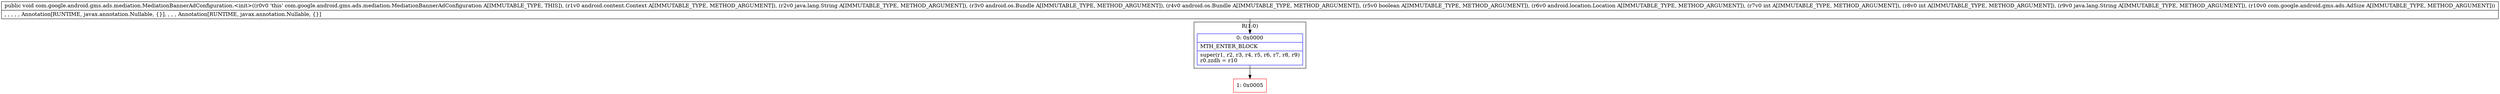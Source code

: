 digraph "CFG forcom.google.android.gms.ads.mediation.MediationBannerAdConfiguration.\<init\>(Landroid\/content\/Context;Ljava\/lang\/String;Landroid\/os\/Bundle;Landroid\/os\/Bundle;ZLandroid\/location\/Location;IILjava\/lang\/String;Lcom\/google\/android\/gms\/ads\/AdSize;)V" {
subgraph cluster_Region_1418139447 {
label = "R(1:0)";
node [shape=record,color=blue];
Node_0 [shape=record,label="{0\:\ 0x0000|MTH_ENTER_BLOCK\l|super(r1, r2, r3, r4, r5, r6, r7, r8, r9)\lr0.zzdh = r10\l}"];
}
Node_1 [shape=record,color=red,label="{1\:\ 0x0005}"];
MethodNode[shape=record,label="{public void com.google.android.gms.ads.mediation.MediationBannerAdConfiguration.\<init\>((r0v0 'this' com.google.android.gms.ads.mediation.MediationBannerAdConfiguration A[IMMUTABLE_TYPE, THIS]), (r1v0 android.content.Context A[IMMUTABLE_TYPE, METHOD_ARGUMENT]), (r2v0 java.lang.String A[IMMUTABLE_TYPE, METHOD_ARGUMENT]), (r3v0 android.os.Bundle A[IMMUTABLE_TYPE, METHOD_ARGUMENT]), (r4v0 android.os.Bundle A[IMMUTABLE_TYPE, METHOD_ARGUMENT]), (r5v0 boolean A[IMMUTABLE_TYPE, METHOD_ARGUMENT]), (r6v0 android.location.Location A[IMMUTABLE_TYPE, METHOD_ARGUMENT]), (r7v0 int A[IMMUTABLE_TYPE, METHOD_ARGUMENT]), (r8v0 int A[IMMUTABLE_TYPE, METHOD_ARGUMENT]), (r9v0 java.lang.String A[IMMUTABLE_TYPE, METHOD_ARGUMENT]), (r10v0 com.google.android.gms.ads.AdSize A[IMMUTABLE_TYPE, METHOD_ARGUMENT]))  | , , , , , Annotation[RUNTIME, javax.annotation.Nullable, \{\}], , , , Annotation[RUNTIME, javax.annotation.Nullable, \{\}]\l}"];
MethodNode -> Node_0;
Node_0 -> Node_1;
}

